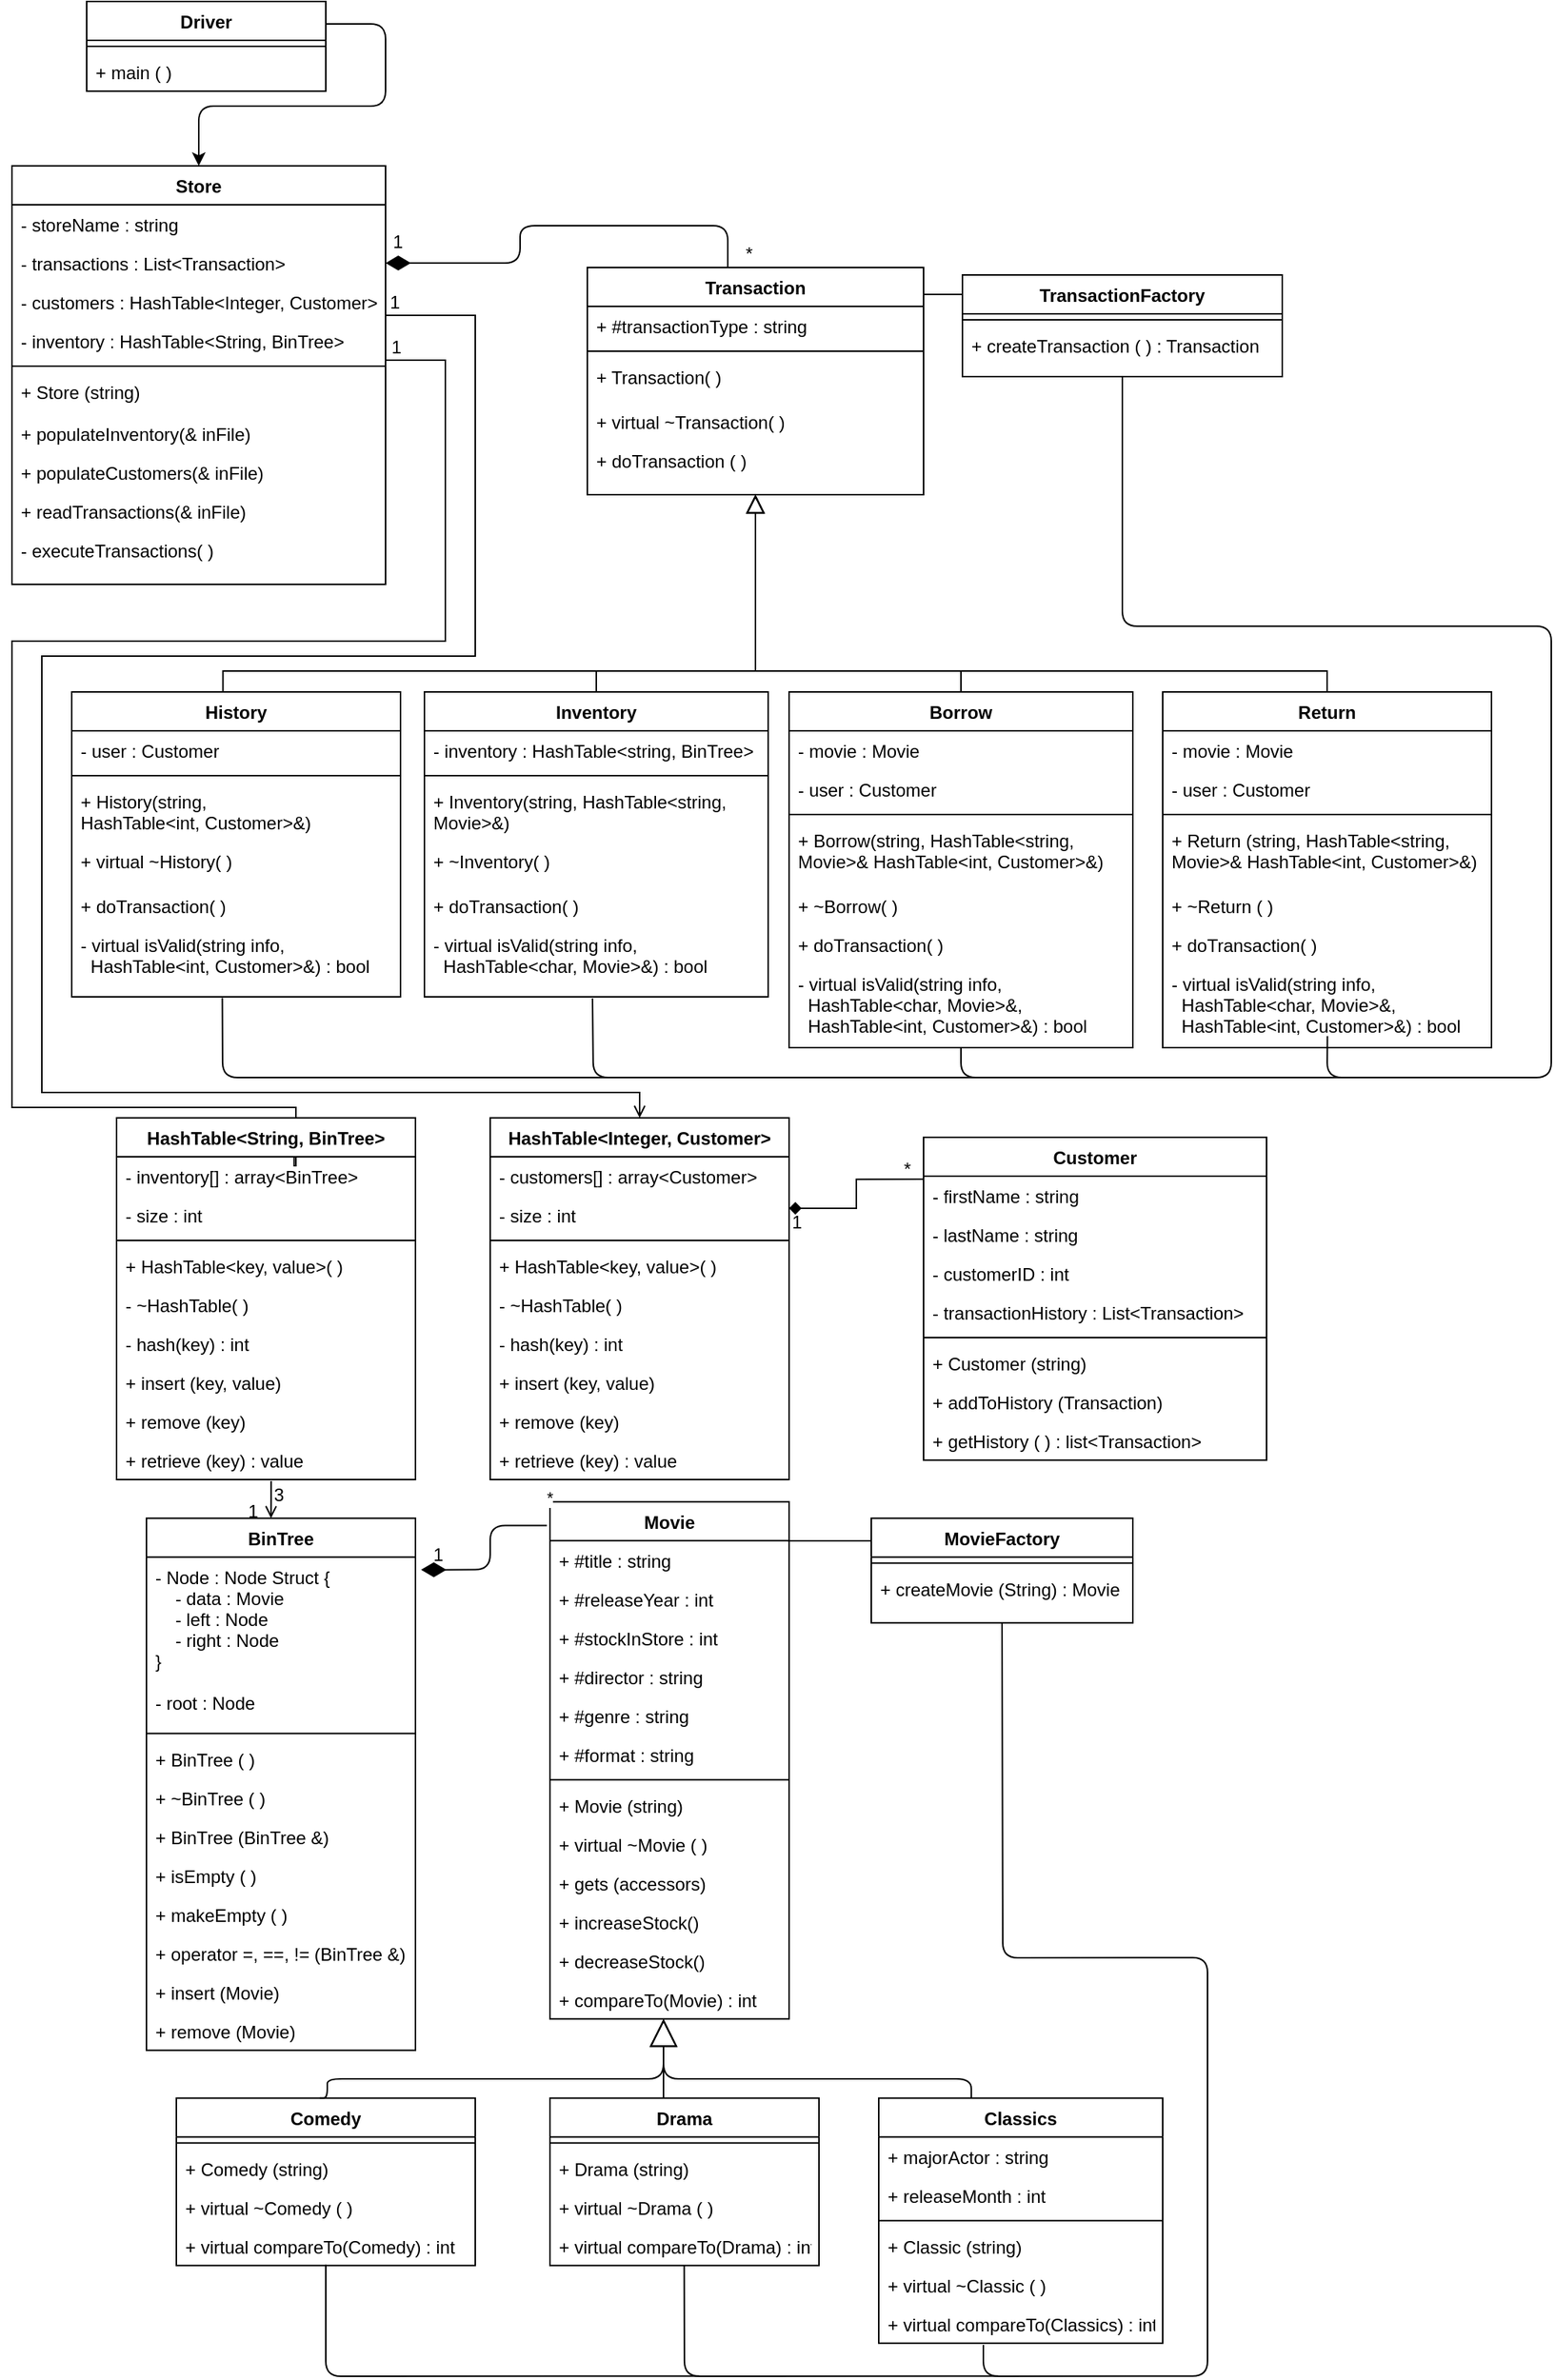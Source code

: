 <mxfile version="12.7.6" type="github">
  <diagram id="r6S2x9kduF3zrZ9_ak4O" name="Page-1">
    <mxGraphModel dx="504" dy="468" grid="1" gridSize="10" guides="1" tooltips="1" connect="1" arrows="1" fold="1" page="1" pageScale="1" pageWidth="1100" pageHeight="1700" math="0" shadow="0">
      <root>
        <mxCell id="0" />
        <mxCell id="1" parent="0" />
        <mxCell id="qDV3Kfev30mSoOPiMTmV-1" value="Store" style="swimlane;fontStyle=1;align=center;verticalAlign=top;childLayout=stackLayout;horizontal=1;startSize=26;horizontalStack=0;resizeParent=1;resizeLast=0;collapsible=1;marginBottom=0;rounded=0;shadow=0;strokeWidth=1;" parent="1" vertex="1">
          <mxGeometry x="40" y="170" width="250" height="280" as="geometry">
            <mxRectangle x="230" y="140" width="160" height="26" as="alternateBounds" />
          </mxGeometry>
        </mxCell>
        <mxCell id="QWoVcq6nWut89EjXCq6N-24" value="- storeName : string" style="text;align=left;verticalAlign=top;spacingLeft=4;spacingRight=4;overflow=hidden;rotatable=0;points=[[0,0.5],[1,0.5]];portConstraint=eastwest;" parent="qDV3Kfev30mSoOPiMTmV-1" vertex="1">
          <mxGeometry y="26" width="250" height="26" as="geometry" />
        </mxCell>
        <mxCell id="qDV3Kfev30mSoOPiMTmV-2" value="- transactions : List&lt;Transaction&gt;" style="text;align=left;verticalAlign=top;spacingLeft=4;spacingRight=4;overflow=hidden;rotatable=0;points=[[0,0.5],[1,0.5]];portConstraint=eastwest;" parent="qDV3Kfev30mSoOPiMTmV-1" vertex="1">
          <mxGeometry y="52" width="250" height="26" as="geometry" />
        </mxCell>
        <mxCell id="qDV3Kfev30mSoOPiMTmV-3" value="- customers : HashTable&lt;Integer, Customer&gt;" style="text;align=left;verticalAlign=top;spacingLeft=4;spacingRight=4;overflow=hidden;rotatable=0;points=[[0,0.5],[1,0.5]];portConstraint=eastwest;rounded=0;shadow=0;html=0;fontColor=#000000;" parent="qDV3Kfev30mSoOPiMTmV-1" vertex="1">
          <mxGeometry y="78" width="250" height="26" as="geometry" />
        </mxCell>
        <mxCell id="qDV3Kfev30mSoOPiMTmV-4" value="- inventory : HashTable&lt;String, BinTree&gt;" style="text;align=left;verticalAlign=top;spacingLeft=4;spacingRight=4;overflow=hidden;rotatable=0;points=[[0,0.5],[1,0.5]];portConstraint=eastwest;rounded=0;shadow=0;html=0;fontColor=#000000;" parent="qDV3Kfev30mSoOPiMTmV-1" vertex="1">
          <mxGeometry y="104" width="250" height="26" as="geometry" />
        </mxCell>
        <mxCell id="qDV3Kfev30mSoOPiMTmV-5" value="" style="line;html=1;strokeWidth=1;align=left;verticalAlign=middle;spacingTop=-1;spacingLeft=3;spacingRight=3;rotatable=0;labelPosition=right;points=[];portConstraint=eastwest;" parent="qDV3Kfev30mSoOPiMTmV-1" vertex="1">
          <mxGeometry y="130" width="250" height="8" as="geometry" />
        </mxCell>
        <mxCell id="qDV3Kfev30mSoOPiMTmV-6" value="+ Store (string)" style="text;align=left;verticalAlign=top;spacingLeft=4;spacingRight=4;overflow=hidden;rotatable=0;points=[[0,0.5],[1,0.5]];portConstraint=eastwest;" parent="qDV3Kfev30mSoOPiMTmV-1" vertex="1">
          <mxGeometry y="138" width="250" height="28" as="geometry" />
        </mxCell>
        <mxCell id="qDV3Kfev30mSoOPiMTmV-7" value="+ populateInventory(&amp; inFile)" style="text;strokeColor=none;fillColor=none;align=left;verticalAlign=top;spacingLeft=4;spacingRight=4;overflow=hidden;rotatable=0;points=[[0,0.5],[1,0.5]];portConstraint=eastwest;" parent="qDV3Kfev30mSoOPiMTmV-1" vertex="1">
          <mxGeometry y="166" width="250" height="26" as="geometry" />
        </mxCell>
        <mxCell id="qDV3Kfev30mSoOPiMTmV-8" value="+ populateCustomers(&amp; inFile)" style="text;strokeColor=none;fillColor=none;align=left;verticalAlign=top;spacingLeft=4;spacingRight=4;overflow=hidden;rotatable=0;points=[[0,0.5],[1,0.5]];portConstraint=eastwest;" parent="qDV3Kfev30mSoOPiMTmV-1" vertex="1">
          <mxGeometry y="192" width="250" height="26" as="geometry" />
        </mxCell>
        <mxCell id="qDV3Kfev30mSoOPiMTmV-9" value="+ readTransactions(&amp; inFile)" style="text;strokeColor=none;fillColor=none;align=left;verticalAlign=top;spacingLeft=4;spacingRight=4;overflow=hidden;rotatable=0;points=[[0,0.5],[1,0.5]];portConstraint=eastwest;" parent="qDV3Kfev30mSoOPiMTmV-1" vertex="1">
          <mxGeometry y="218" width="250" height="26" as="geometry" />
        </mxCell>
        <mxCell id="qDV3Kfev30mSoOPiMTmV-10" value="- executeTransactions( )" style="text;strokeColor=none;fillColor=none;align=left;verticalAlign=top;spacingLeft=4;spacingRight=4;overflow=hidden;rotatable=0;points=[[0,0.5],[1,0.5]];portConstraint=eastwest;" parent="qDV3Kfev30mSoOPiMTmV-1" vertex="1">
          <mxGeometry y="244" width="250" height="26" as="geometry" />
        </mxCell>
        <mxCell id="qDV3Kfev30mSoOPiMTmV-13" value="" style="endArrow=block;endSize=10;endFill=0;shadow=0;strokeWidth=1;rounded=0;edgeStyle=elbowEdgeStyle;elbow=vertical;exitX=0.46;exitY=-0.002;exitDx=0;exitDy=0;entryX=0.5;entryY=1;entryDx=0;entryDy=0;exitPerimeter=0;" parent="1" source="qDV3Kfev30mSoOPiMTmV-139" target="qDV3Kfev30mSoOPiMTmV-14" edge="1">
          <mxGeometry width="160" relative="1" as="geometry">
            <mxPoint x="285" y="548" as="sourcePoint" />
            <mxPoint x="771" y="549" as="targetPoint" />
            <Array as="points">
              <mxPoint x="260" y="508" />
              <mxPoint x="210" y="508" />
              <mxPoint x="410" y="508" />
            </Array>
          </mxGeometry>
        </mxCell>
        <mxCell id="qDV3Kfev30mSoOPiMTmV-14" value="Transaction" style="swimlane;fontStyle=1;align=center;verticalAlign=top;childLayout=stackLayout;horizontal=1;startSize=26;horizontalStack=0;resizeParent=1;resizeLast=0;collapsible=1;marginBottom=0;rounded=0;shadow=0;strokeWidth=1;" parent="1" vertex="1">
          <mxGeometry x="425" y="238" width="225" height="152" as="geometry">
            <mxRectangle x="500" y="120" width="160" height="26" as="alternateBounds" />
          </mxGeometry>
        </mxCell>
        <mxCell id="qDV3Kfev30mSoOPiMTmV-15" value="+ #transactionType : string" style="text;strokeColor=none;fillColor=none;align=left;verticalAlign=top;spacingLeft=4;spacingRight=4;overflow=hidden;rotatable=0;points=[[0,0.5],[1,0.5]];portConstraint=eastwest;fontColor=#000000;" parent="qDV3Kfev30mSoOPiMTmV-14" vertex="1">
          <mxGeometry y="26" width="225" height="26" as="geometry" />
        </mxCell>
        <mxCell id="qDV3Kfev30mSoOPiMTmV-16" value="" style="line;html=1;strokeWidth=1;align=left;verticalAlign=middle;spacingTop=-1;spacingLeft=3;spacingRight=3;rotatable=0;labelPosition=right;points=[];portConstraint=eastwest;" parent="qDV3Kfev30mSoOPiMTmV-14" vertex="1">
          <mxGeometry y="52" width="225" height="8" as="geometry" />
        </mxCell>
        <mxCell id="qDV3Kfev30mSoOPiMTmV-17" value="+ Transaction( )" style="text;strokeColor=none;fillColor=none;align=left;verticalAlign=top;spacingLeft=4;spacingRight=4;overflow=hidden;rotatable=0;points=[[0,0.5],[1,0.5]];portConstraint=eastwest;fontColor=#000000;" parent="qDV3Kfev30mSoOPiMTmV-14" vertex="1">
          <mxGeometry y="60" width="225" height="30" as="geometry" />
        </mxCell>
        <mxCell id="qDV3Kfev30mSoOPiMTmV-18" value="+ virtual ~Transaction( )" style="text;strokeColor=none;fillColor=none;align=left;verticalAlign=top;spacingLeft=4;spacingRight=4;overflow=hidden;rotatable=0;points=[[0,0.5],[1,0.5]];portConstraint=eastwest;fontColor=#000000;" parent="qDV3Kfev30mSoOPiMTmV-14" vertex="1">
          <mxGeometry y="90" width="225" height="26" as="geometry" />
        </mxCell>
        <mxCell id="qDV3Kfev30mSoOPiMTmV-20" value="+ doTransaction ( )" style="text;strokeColor=none;fillColor=none;align=left;verticalAlign=top;spacingLeft=4;spacingRight=4;overflow=hidden;rotatable=0;points=[[0,0.5],[1,0.5]];portConstraint=eastwest;" parent="qDV3Kfev30mSoOPiMTmV-14" vertex="1">
          <mxGeometry y="116" width="225" height="26" as="geometry" />
        </mxCell>
        <mxCell id="qDV3Kfev30mSoOPiMTmV-30" value="Borrow" style="swimlane;fontStyle=1;align=center;verticalAlign=top;childLayout=stackLayout;horizontal=1;startSize=26;horizontalStack=0;resizeParent=1;resizeLast=0;collapsible=1;marginBottom=0;rounded=0;shadow=0;strokeWidth=1;" parent="1" vertex="1">
          <mxGeometry x="560" y="522" width="230" height="238" as="geometry">
            <mxRectangle x="340" y="380" width="170" height="26" as="alternateBounds" />
          </mxGeometry>
        </mxCell>
        <mxCell id="qDV3Kfev30mSoOPiMTmV-31" value="- movie : Movie" style="text;strokeColor=none;fillColor=none;align=left;verticalAlign=top;spacingLeft=4;spacingRight=4;overflow=hidden;rotatable=0;points=[[0,0.5],[1,0.5]];portConstraint=eastwest;fontColor=#000000;" parent="qDV3Kfev30mSoOPiMTmV-30" vertex="1">
          <mxGeometry y="26" width="230" height="26" as="geometry" />
        </mxCell>
        <mxCell id="qDV3Kfev30mSoOPiMTmV-32" value="- user : Customer" style="text;strokeColor=none;fillColor=none;align=left;verticalAlign=top;spacingLeft=4;spacingRight=4;overflow=hidden;rotatable=0;points=[[0,0.5],[1,0.5]];portConstraint=eastwest;fontColor=#000000;" parent="qDV3Kfev30mSoOPiMTmV-30" vertex="1">
          <mxGeometry y="52" width="230" height="26" as="geometry" />
        </mxCell>
        <mxCell id="qDV3Kfev30mSoOPiMTmV-33" value="" style="line;html=1;strokeWidth=1;align=left;verticalAlign=middle;spacingTop=-1;spacingLeft=3;spacingRight=3;rotatable=0;labelPosition=right;points=[];portConstraint=eastwest;" parent="qDV3Kfev30mSoOPiMTmV-30" vertex="1">
          <mxGeometry y="78" width="230" height="8" as="geometry" />
        </mxCell>
        <mxCell id="QWoVcq6nWut89EjXCq6N-20" value="+ Borrow(string, HashTable&lt;string, &#xa;Movie&gt;&amp; HashTable&lt;int, Customer&gt;&amp;)" style="text;strokeColor=none;fillColor=none;align=left;verticalAlign=top;spacingLeft=4;spacingRight=4;overflow=hidden;rotatable=0;points=[[0,0.5],[1,0.5]];portConstraint=eastwest;fontColor=#000000;" parent="qDV3Kfev30mSoOPiMTmV-30" vertex="1">
          <mxGeometry y="86" width="230" height="44" as="geometry" />
        </mxCell>
        <mxCell id="QWoVcq6nWut89EjXCq6N-21" value="+ ~Borrow( )" style="text;strokeColor=none;fillColor=none;align=left;verticalAlign=top;spacingLeft=4;spacingRight=4;overflow=hidden;rotatable=0;points=[[0,0.5],[1,0.5]];portConstraint=eastwest;fontColor=#000000;" parent="qDV3Kfev30mSoOPiMTmV-30" vertex="1">
          <mxGeometry y="130" width="230" height="26" as="geometry" />
        </mxCell>
        <mxCell id="qDV3Kfev30mSoOPiMTmV-34" value="+ doTransaction( )" style="text;strokeColor=none;fillColor=none;align=left;verticalAlign=top;spacingLeft=4;spacingRight=4;overflow=hidden;rotatable=0;points=[[0,0.5],[1,0.5]];portConstraint=eastwest;fontColor=#000000;" parent="qDV3Kfev30mSoOPiMTmV-30" vertex="1">
          <mxGeometry y="156" width="230" height="26" as="geometry" />
        </mxCell>
        <mxCell id="qDV3Kfev30mSoOPiMTmV-35" value="- virtual isValid(string info, &#xa;  HashTable&lt;char, Movie&gt;&amp;,&#xa;  HashTable&lt;int, Customer&gt;&amp;) : bool" style="text;strokeColor=none;fillColor=none;align=left;verticalAlign=top;spacingLeft=4;spacingRight=4;overflow=hidden;rotatable=0;points=[[0,0.5],[1,0.5]];portConstraint=eastwest;" parent="qDV3Kfev30mSoOPiMTmV-30" vertex="1">
          <mxGeometry y="182" width="230" height="48" as="geometry" />
        </mxCell>
        <mxCell id="qDV3Kfev30mSoOPiMTmV-36" value="" style="endArrow=block;endSize=10;endFill=0;shadow=0;strokeWidth=1;rounded=0;edgeStyle=elbowEdgeStyle;elbow=vertical;exitX=0.5;exitY=0;exitDx=0;exitDy=0;entryX=0.5;entryY=1;entryDx=0;entryDy=0;" parent="1" source="qDV3Kfev30mSoOPiMTmV-30" target="qDV3Kfev30mSoOPiMTmV-14" edge="1">
          <mxGeometry width="160" relative="1" as="geometry">
            <mxPoint x="305" y="738" as="sourcePoint" />
            <mxPoint x="520" y="628" as="targetPoint" />
            <Array as="points">
              <mxPoint x="610" y="508" />
            </Array>
          </mxGeometry>
        </mxCell>
        <mxCell id="qDV3Kfev30mSoOPiMTmV-37" value="" style="endArrow=block;endSize=10;endFill=0;shadow=0;strokeWidth=1;rounded=0;edgeStyle=elbowEdgeStyle;elbow=vertical;exitX=0.5;exitY=0;exitDx=0;exitDy=0;entryX=0.5;entryY=1;entryDx=0;entryDy=0;" parent="1" source="qDV3Kfev30mSoOPiMTmV-134" target="qDV3Kfev30mSoOPiMTmV-14" edge="1">
          <mxGeometry width="160" relative="1" as="geometry">
            <mxPoint x="450" y="548" as="sourcePoint" />
            <mxPoint x="615" y="618" as="targetPoint" />
            <Array as="points">
              <mxPoint x="510" y="508" />
            </Array>
          </mxGeometry>
        </mxCell>
        <mxCell id="qDV3Kfev30mSoOPiMTmV-38" value="" style="endArrow=block;endSize=10;endFill=0;shadow=0;strokeWidth=1;rounded=0;edgeStyle=elbowEdgeStyle;elbow=vertical;entryX=0.5;entryY=1;entryDx=0;entryDy=0;exitX=0.5;exitY=0;exitDx=0;exitDy=0;" parent="1" source="qDV3Kfev30mSoOPiMTmV-128" target="qDV3Kfev30mSoOPiMTmV-14" edge="1">
          <mxGeometry width="160" relative="1" as="geometry">
            <mxPoint x="790" y="548" as="sourcePoint" />
            <mxPoint x="615" y="618" as="targetPoint" />
            <Array as="points">
              <mxPoint x="710" y="508" />
            </Array>
          </mxGeometry>
        </mxCell>
        <mxCell id="qDV3Kfev30mSoOPiMTmV-39" value="TransactionFactory" style="swimlane;fontStyle=1;align=center;verticalAlign=top;childLayout=stackLayout;horizontal=1;startSize=26;horizontalStack=0;resizeParent=1;resizeLast=0;collapsible=1;marginBottom=0;rounded=0;shadow=0;strokeWidth=1;" parent="1" vertex="1">
          <mxGeometry x="676" y="243" width="214" height="68" as="geometry">
            <mxRectangle x="500" y="120" width="160" height="26" as="alternateBounds" />
          </mxGeometry>
        </mxCell>
        <mxCell id="qDV3Kfev30mSoOPiMTmV-40" value="" style="line;html=1;strokeWidth=1;align=left;verticalAlign=middle;spacingTop=-1;spacingLeft=3;spacingRight=3;rotatable=0;labelPosition=right;points=[];portConstraint=eastwest;" parent="qDV3Kfev30mSoOPiMTmV-39" vertex="1">
          <mxGeometry y="26" width="214" height="8" as="geometry" />
        </mxCell>
        <mxCell id="qDV3Kfev30mSoOPiMTmV-41" value="+ createTransaction ( ) : Transaction" style="text;strokeColor=none;fillColor=none;align=left;verticalAlign=top;spacingLeft=4;spacingRight=4;overflow=hidden;rotatable=0;points=[[0,0.5],[1,0.5]];portConstraint=eastwest;" parent="qDV3Kfev30mSoOPiMTmV-39" vertex="1">
          <mxGeometry y="34" width="214" height="26" as="geometry" />
        </mxCell>
        <mxCell id="qDV3Kfev30mSoOPiMTmV-42" value="" style="endArrow=none;html=1;endSize=12;startArrow=diamondThin;startSize=14;startFill=1;edgeStyle=orthogonalEdgeStyle;align=left;verticalAlign=bottom;fontColor=#000000;entryX=0.5;entryY=0;entryDx=0;entryDy=0;exitX=1;exitY=0.5;exitDx=0;exitDy=0;endFill=0;" parent="1" source="qDV3Kfev30mSoOPiMTmV-2" edge="1">
          <mxGeometry x="-0.333" y="12" relative="1" as="geometry">
            <mxPoint x="490" y="154" as="sourcePoint" />
            <mxPoint x="519" y="238" as="targetPoint" />
            <mxPoint as="offset" />
            <Array as="points">
              <mxPoint x="380" y="235" />
              <mxPoint x="380" y="210" />
              <mxPoint x="519" y="210" />
            </Array>
          </mxGeometry>
        </mxCell>
        <mxCell id="qDV3Kfev30mSoOPiMTmV-43" value="" style="endArrow=none;html=1;fontColor=#000000;entryX=0.5;entryY=1;entryDx=0;entryDy=0;endFill=0;exitX=0.501;exitY=1.005;exitDx=0;exitDy=0;exitPerimeter=0;" parent="1" source="qDV3Kfev30mSoOPiMTmV-133" target="qDV3Kfev30mSoOPiMTmV-39" edge="1">
          <mxGeometry width="50" height="50" relative="1" as="geometry">
            <mxPoint x="890" y="683" as="sourcePoint" />
            <mxPoint x="580" y="618" as="targetPoint" />
            <Array as="points">
              <mxPoint x="920" y="780" />
              <mxPoint x="1070" y="780" />
              <mxPoint x="1070" y="478" />
              <mxPoint x="783" y="478" />
            </Array>
          </mxGeometry>
        </mxCell>
        <mxCell id="qDV3Kfev30mSoOPiMTmV-44" value="" style="endArrow=none;html=1;fontColor=#000000;exitX=0.5;exitY=1;exitDx=0;exitDy=0;" parent="1" source="qDV3Kfev30mSoOPiMTmV-30" edge="1">
          <mxGeometry width="50" height="50" relative="1" as="geometry">
            <mxPoint x="530" y="668" as="sourcePoint" />
            <mxPoint x="930" y="780" as="targetPoint" />
            <Array as="points">
              <mxPoint x="675" y="780" />
            </Array>
          </mxGeometry>
        </mxCell>
        <mxCell id="qDV3Kfev30mSoOPiMTmV-45" value="" style="endArrow=none;html=1;fontColor=#000000;exitX=0.489;exitY=1.021;exitDx=0;exitDy=0;exitPerimeter=0;" parent="1" source="qDV3Kfev30mSoOPiMTmV-138" edge="1">
          <mxGeometry width="50" height="50" relative="1" as="geometry">
            <mxPoint x="429" y="728" as="sourcePoint" />
            <mxPoint x="720" y="780" as="targetPoint" />
            <Array as="points">
              <mxPoint x="429" y="780" />
            </Array>
          </mxGeometry>
        </mxCell>
        <mxCell id="qDV3Kfev30mSoOPiMTmV-46" value="" style="endArrow=none;html=1;fontColor=#000000;exitX=0.458;exitY=1.015;exitDx=0;exitDy=0;exitPerimeter=0;" parent="1" source="qDV3Kfev30mSoOPiMTmV-143" edge="1">
          <mxGeometry width="50" height="50" relative="1" as="geometry">
            <mxPoint x="290" y="618" as="sourcePoint" />
            <mxPoint x="520" y="780" as="targetPoint" />
            <Array as="points">
              <mxPoint x="181" y="780" />
            </Array>
          </mxGeometry>
        </mxCell>
        <mxCell id="qDV3Kfev30mSoOPiMTmV-47" value="" style="endArrow=none;html=1;fontColor=#000000;entryX=0;entryY=0.073;entryDx=0;entryDy=0;entryPerimeter=0;" parent="1" edge="1">
          <mxGeometry width="50" height="50" relative="1" as="geometry">
            <mxPoint x="650" y="256" as="sourcePoint" />
            <mxPoint x="676" y="255.964" as="targetPoint" />
          </mxGeometry>
        </mxCell>
        <mxCell id="qDV3Kfev30mSoOPiMTmV-48" value="BinTree" style="swimlane;fontStyle=1;align=center;verticalAlign=top;childLayout=stackLayout;horizontal=1;startSize=26;horizontalStack=0;resizeParent=1;resizeParentMax=0;resizeLast=0;collapsible=1;marginBottom=0;" parent="1" vertex="1">
          <mxGeometry x="130" y="1074.89" width="180" height="356" as="geometry" />
        </mxCell>
        <mxCell id="qDV3Kfev30mSoOPiMTmV-49" value="- Node : Node Struct {&#xa;    - data : Movie&#xa;    - left : Node&#xa;    - right : Node&#xa;}" style="text;strokeColor=none;fillColor=none;align=left;verticalAlign=top;spacingLeft=4;spacingRight=4;overflow=hidden;rotatable=0;points=[[0,0.5],[1,0.5]];portConstraint=eastwest;" parent="qDV3Kfev30mSoOPiMTmV-48" vertex="1">
          <mxGeometry y="26" width="180" height="84" as="geometry" />
        </mxCell>
        <mxCell id="QWoVcq6nWut89EjXCq6N-6" value="- root : Node" style="text;strokeColor=none;fillColor=none;align=left;verticalAlign=top;spacingLeft=4;spacingRight=4;overflow=hidden;rotatable=0;points=[[0,0.5],[1,0.5]];portConstraint=eastwest;" parent="qDV3Kfev30mSoOPiMTmV-48" vertex="1">
          <mxGeometry y="110" width="180" height="30" as="geometry" />
        </mxCell>
        <mxCell id="qDV3Kfev30mSoOPiMTmV-50" value="" style="line;strokeWidth=1;fillColor=none;align=left;verticalAlign=middle;spacingTop=-1;spacingLeft=3;spacingRight=3;rotatable=0;labelPosition=right;points=[];portConstraint=eastwest;" parent="qDV3Kfev30mSoOPiMTmV-48" vertex="1">
          <mxGeometry y="140" width="180" height="8" as="geometry" />
        </mxCell>
        <mxCell id="QWoVcq6nWut89EjXCq6N-10" value="+ BinTree ( )" style="text;strokeColor=none;fillColor=none;align=left;verticalAlign=top;spacingLeft=4;spacingRight=4;overflow=hidden;rotatable=0;points=[[0,0.5],[1,0.5]];portConstraint=eastwest;" parent="qDV3Kfev30mSoOPiMTmV-48" vertex="1">
          <mxGeometry y="148" width="180" height="26" as="geometry" />
        </mxCell>
        <mxCell id="QWoVcq6nWut89EjXCq6N-8" value="+ ~BinTree ( )" style="text;strokeColor=none;fillColor=none;align=left;verticalAlign=top;spacingLeft=4;spacingRight=4;overflow=hidden;rotatable=0;points=[[0,0.5],[1,0.5]];portConstraint=eastwest;" parent="qDV3Kfev30mSoOPiMTmV-48" vertex="1">
          <mxGeometry y="174" width="180" height="26" as="geometry" />
        </mxCell>
        <mxCell id="QWoVcq6nWut89EjXCq6N-9" value="+ BinTree (BinTree &amp;)" style="text;strokeColor=none;fillColor=none;align=left;verticalAlign=top;spacingLeft=4;spacingRight=4;overflow=hidden;rotatable=0;points=[[0,0.5],[1,0.5]];portConstraint=eastwest;" parent="qDV3Kfev30mSoOPiMTmV-48" vertex="1">
          <mxGeometry y="200" width="180" height="26" as="geometry" />
        </mxCell>
        <mxCell id="QWoVcq6nWut89EjXCq6N-12" value="+ isEmpty ( )" style="text;strokeColor=none;fillColor=none;align=left;verticalAlign=top;spacingLeft=4;spacingRight=4;overflow=hidden;rotatable=0;points=[[0,0.5],[1,0.5]];portConstraint=eastwest;" parent="qDV3Kfev30mSoOPiMTmV-48" vertex="1">
          <mxGeometry y="226" width="180" height="26" as="geometry" />
        </mxCell>
        <mxCell id="QWoVcq6nWut89EjXCq6N-11" value="+ makeEmpty ( )" style="text;strokeColor=none;fillColor=none;align=left;verticalAlign=top;spacingLeft=4;spacingRight=4;overflow=hidden;rotatable=0;points=[[0,0.5],[1,0.5]];portConstraint=eastwest;" parent="qDV3Kfev30mSoOPiMTmV-48" vertex="1">
          <mxGeometry y="252" width="180" height="26" as="geometry" />
        </mxCell>
        <mxCell id="QWoVcq6nWut89EjXCq6N-13" value="+ operator =, ==, != (BinTree &amp;)" style="text;strokeColor=none;fillColor=none;align=left;verticalAlign=top;spacingLeft=4;spacingRight=4;overflow=hidden;rotatable=0;points=[[0,0.5],[1,0.5]];portConstraint=eastwest;" parent="qDV3Kfev30mSoOPiMTmV-48" vertex="1">
          <mxGeometry y="278" width="180" height="26" as="geometry" />
        </mxCell>
        <mxCell id="qDV3Kfev30mSoOPiMTmV-51" value="+ insert (Movie)" style="text;strokeColor=none;fillColor=none;align=left;verticalAlign=top;spacingLeft=4;spacingRight=4;overflow=hidden;rotatable=0;points=[[0,0.5],[1,0.5]];portConstraint=eastwest;" parent="qDV3Kfev30mSoOPiMTmV-48" vertex="1">
          <mxGeometry y="304" width="180" height="26" as="geometry" />
        </mxCell>
        <mxCell id="qDV3Kfev30mSoOPiMTmV-52" value="+ remove (Movie)" style="text;strokeColor=none;fillColor=none;align=left;verticalAlign=top;spacingLeft=4;spacingRight=4;overflow=hidden;rotatable=0;points=[[0,0.5],[1,0.5]];portConstraint=eastwest;" parent="qDV3Kfev30mSoOPiMTmV-48" vertex="1">
          <mxGeometry y="330" width="180" height="26" as="geometry" />
        </mxCell>
        <mxCell id="qDV3Kfev30mSoOPiMTmV-58" value="Movie" style="swimlane;fontStyle=1;align=center;verticalAlign=top;childLayout=stackLayout;horizontal=1;startSize=26;horizontalStack=0;resizeParent=1;resizeParentMax=0;resizeLast=0;collapsible=1;marginBottom=0;" parent="1" vertex="1">
          <mxGeometry x="400" y="1063.89" width="160" height="346" as="geometry" />
        </mxCell>
        <mxCell id="qDV3Kfev30mSoOPiMTmV-59" value="+ #title : string" style="text;strokeColor=none;fillColor=none;align=left;verticalAlign=top;spacingLeft=4;spacingRight=4;overflow=hidden;rotatable=0;points=[[0,0.5],[1,0.5]];portConstraint=eastwest;fontColor=#000000;" parent="qDV3Kfev30mSoOPiMTmV-58" vertex="1">
          <mxGeometry y="26" width="160" height="26" as="geometry" />
        </mxCell>
        <mxCell id="qDV3Kfev30mSoOPiMTmV-60" value="+ #releaseYear : int" style="text;strokeColor=none;fillColor=none;align=left;verticalAlign=top;spacingLeft=4;spacingRight=4;overflow=hidden;rotatable=0;points=[[0,0.5],[1,0.5]];portConstraint=eastwest;fontColor=#000000;" parent="qDV3Kfev30mSoOPiMTmV-58" vertex="1">
          <mxGeometry y="52" width="160" height="26" as="geometry" />
        </mxCell>
        <mxCell id="qDV3Kfev30mSoOPiMTmV-61" value="+ #stockInStore : int" style="text;strokeColor=none;fillColor=none;align=left;verticalAlign=top;spacingLeft=4;spacingRight=4;overflow=hidden;rotatable=0;points=[[0,0.5],[1,0.5]];portConstraint=eastwest;fontColor=#000000;" parent="qDV3Kfev30mSoOPiMTmV-58" vertex="1">
          <mxGeometry y="78" width="160" height="26" as="geometry" />
        </mxCell>
        <mxCell id="qDV3Kfev30mSoOPiMTmV-62" value="+ #director : string" style="text;strokeColor=none;fillColor=none;align=left;verticalAlign=top;spacingLeft=4;spacingRight=4;overflow=hidden;rotatable=0;points=[[0,0.5],[1,0.5]];portConstraint=eastwest;fontColor=#000000;" parent="qDV3Kfev30mSoOPiMTmV-58" vertex="1">
          <mxGeometry y="104" width="160" height="26" as="geometry" />
        </mxCell>
        <mxCell id="qDV3Kfev30mSoOPiMTmV-63" value="+ #genre : string" style="text;strokeColor=none;fillColor=none;align=left;verticalAlign=top;spacingLeft=4;spacingRight=4;overflow=hidden;rotatable=0;points=[[0,0.5],[1,0.5]];portConstraint=eastwest;fontColor=#000000;" parent="qDV3Kfev30mSoOPiMTmV-58" vertex="1">
          <mxGeometry y="130" width="160" height="26" as="geometry" />
        </mxCell>
        <mxCell id="qDV3Kfev30mSoOPiMTmV-64" value="+ #format : string" style="text;strokeColor=none;fillColor=none;align=left;verticalAlign=top;spacingLeft=4;spacingRight=4;overflow=hidden;rotatable=0;points=[[0,0.5],[1,0.5]];portConstraint=eastwest;fontColor=#000000;" parent="qDV3Kfev30mSoOPiMTmV-58" vertex="1">
          <mxGeometry y="156" width="160" height="26" as="geometry" />
        </mxCell>
        <mxCell id="qDV3Kfev30mSoOPiMTmV-65" value="" style="line;strokeWidth=1;fillColor=none;align=left;verticalAlign=middle;spacingTop=-1;spacingLeft=3;spacingRight=3;rotatable=0;labelPosition=right;points=[];portConstraint=eastwest;" parent="qDV3Kfev30mSoOPiMTmV-58" vertex="1">
          <mxGeometry y="182" width="160" height="8" as="geometry" />
        </mxCell>
        <mxCell id="qDV3Kfev30mSoOPiMTmV-66" value="+ Movie (string)" style="text;strokeColor=none;fillColor=none;align=left;verticalAlign=top;spacingLeft=4;spacingRight=4;overflow=hidden;rotatable=0;points=[[0,0.5],[1,0.5]];portConstraint=eastwest;fontColor=#000000;" parent="qDV3Kfev30mSoOPiMTmV-58" vertex="1">
          <mxGeometry y="190" width="160" height="26" as="geometry" />
        </mxCell>
        <mxCell id="qDV3Kfev30mSoOPiMTmV-67" value="+ virtual ~Movie ( )" style="text;strokeColor=none;fillColor=none;align=left;verticalAlign=top;spacingLeft=4;spacingRight=4;overflow=hidden;rotatable=0;points=[[0,0.5],[1,0.5]];portConstraint=eastwest;fontColor=#000000;" parent="qDV3Kfev30mSoOPiMTmV-58" vertex="1">
          <mxGeometry y="216" width="160" height="26" as="geometry" />
        </mxCell>
        <mxCell id="QWoVcq6nWut89EjXCq6N-49" value="+ gets (accessors)" style="text;strokeColor=none;fillColor=none;align=left;verticalAlign=top;spacingLeft=4;spacingRight=4;overflow=hidden;rotatable=0;points=[[0,0.5],[1,0.5]];portConstraint=eastwest;" parent="qDV3Kfev30mSoOPiMTmV-58" vertex="1">
          <mxGeometry y="242" width="160" height="26" as="geometry" />
        </mxCell>
        <mxCell id="jTKOp4NMPJWGSixjttvo-1" value="+ increaseStock()" style="text;strokeColor=none;fillColor=none;align=left;verticalAlign=top;spacingLeft=4;spacingRight=4;overflow=hidden;rotatable=0;points=[[0,0.5],[1,0.5]];portConstraint=eastwest;" vertex="1" parent="qDV3Kfev30mSoOPiMTmV-58">
          <mxGeometry y="268" width="160" height="26" as="geometry" />
        </mxCell>
        <mxCell id="jTKOp4NMPJWGSixjttvo-2" value="+ decreaseStock()" style="text;strokeColor=none;fillColor=none;align=left;verticalAlign=top;spacingLeft=4;spacingRight=4;overflow=hidden;rotatable=0;points=[[0,0.5],[1,0.5]];portConstraint=eastwest;" vertex="1" parent="qDV3Kfev30mSoOPiMTmV-58">
          <mxGeometry y="294" width="160" height="26" as="geometry" />
        </mxCell>
        <mxCell id="qDV3Kfev30mSoOPiMTmV-71" value="+ compareTo(Movie) : int" style="text;strokeColor=none;fillColor=none;align=left;verticalAlign=top;spacingLeft=4;spacingRight=4;overflow=hidden;rotatable=0;points=[[0,0.5],[1,0.5]];portConstraint=eastwest;" parent="qDV3Kfev30mSoOPiMTmV-58" vertex="1">
          <mxGeometry y="320" width="160" height="26" as="geometry" />
        </mxCell>
        <mxCell id="qDV3Kfev30mSoOPiMTmV-72" value="Comedy" style="swimlane;fontStyle=1;align=center;verticalAlign=top;childLayout=stackLayout;horizontal=1;startSize=26;horizontalStack=0;resizeParent=1;resizeParentMax=0;resizeLast=0;collapsible=1;marginBottom=0;" parent="1" vertex="1">
          <mxGeometry x="150" y="1462.89" width="200" height="112" as="geometry" />
        </mxCell>
        <mxCell id="qDV3Kfev30mSoOPiMTmV-73" value="" style="line;strokeWidth=1;fillColor=none;align=left;verticalAlign=middle;spacingTop=-1;spacingLeft=3;spacingRight=3;rotatable=0;labelPosition=right;points=[];portConstraint=eastwest;" parent="qDV3Kfev30mSoOPiMTmV-72" vertex="1">
          <mxGeometry y="26" width="200" height="8" as="geometry" />
        </mxCell>
        <mxCell id="qDV3Kfev30mSoOPiMTmV-74" value="+ Comedy (string) " style="text;strokeColor=none;fillColor=none;align=left;verticalAlign=top;spacingLeft=4;spacingRight=4;overflow=hidden;rotatable=0;points=[[0,0.5],[1,0.5]];portConstraint=eastwest;" parent="qDV3Kfev30mSoOPiMTmV-72" vertex="1">
          <mxGeometry y="34" width="200" height="26" as="geometry" />
        </mxCell>
        <mxCell id="qDV3Kfev30mSoOPiMTmV-75" value="+ virtual ~Comedy ( ) " style="text;strokeColor=none;fillColor=none;align=left;verticalAlign=top;spacingLeft=4;spacingRight=4;overflow=hidden;rotatable=0;points=[[0,0.5],[1,0.5]];portConstraint=eastwest;" parent="qDV3Kfev30mSoOPiMTmV-72" vertex="1">
          <mxGeometry y="60" width="200" height="26" as="geometry" />
        </mxCell>
        <mxCell id="qDV3Kfev30mSoOPiMTmV-76" value="+ virtual compareTo(Comedy) : int" style="text;strokeColor=none;fillColor=none;align=left;verticalAlign=top;spacingLeft=4;spacingRight=4;overflow=hidden;rotatable=0;points=[[0,0.5],[1,0.5]];portConstraint=eastwest;" parent="qDV3Kfev30mSoOPiMTmV-72" vertex="1">
          <mxGeometry y="86" width="200" height="26" as="geometry" />
        </mxCell>
        <mxCell id="qDV3Kfev30mSoOPiMTmV-77" value="Drama" style="swimlane;fontStyle=1;align=center;verticalAlign=top;childLayout=stackLayout;horizontal=1;startSize=26;horizontalStack=0;resizeParent=1;resizeParentMax=0;resizeLast=0;collapsible=1;marginBottom=0;" parent="1" vertex="1">
          <mxGeometry x="400" y="1462.89" width="180" height="112" as="geometry" />
        </mxCell>
        <mxCell id="qDV3Kfev30mSoOPiMTmV-78" value="" style="line;strokeWidth=1;fillColor=none;align=left;verticalAlign=middle;spacingTop=-1;spacingLeft=3;spacingRight=3;rotatable=0;labelPosition=right;points=[];portConstraint=eastwest;" parent="qDV3Kfev30mSoOPiMTmV-77" vertex="1">
          <mxGeometry y="26" width="180" height="8" as="geometry" />
        </mxCell>
        <mxCell id="qDV3Kfev30mSoOPiMTmV-79" value="+ Drama (string)" style="text;strokeColor=none;fillColor=none;align=left;verticalAlign=top;spacingLeft=4;spacingRight=4;overflow=hidden;rotatable=0;points=[[0,0.5],[1,0.5]];portConstraint=eastwest;" parent="qDV3Kfev30mSoOPiMTmV-77" vertex="1">
          <mxGeometry y="34" width="180" height="26" as="geometry" />
        </mxCell>
        <mxCell id="qDV3Kfev30mSoOPiMTmV-80" value="+ virtual ~Drama ( )" style="text;strokeColor=none;fillColor=none;align=left;verticalAlign=top;spacingLeft=4;spacingRight=4;overflow=hidden;rotatable=0;points=[[0,0.5],[1,0.5]];portConstraint=eastwest;" parent="qDV3Kfev30mSoOPiMTmV-77" vertex="1">
          <mxGeometry y="60" width="180" height="26" as="geometry" />
        </mxCell>
        <mxCell id="qDV3Kfev30mSoOPiMTmV-81" value="+ virtual compareTo(Drama) : int" style="text;strokeColor=none;fillColor=none;align=left;verticalAlign=top;spacingLeft=4;spacingRight=4;overflow=hidden;rotatable=0;points=[[0,0.5],[1,0.5]];portConstraint=eastwest;" parent="qDV3Kfev30mSoOPiMTmV-77" vertex="1">
          <mxGeometry y="86" width="180" height="26" as="geometry" />
        </mxCell>
        <mxCell id="qDV3Kfev30mSoOPiMTmV-82" value="Classics" style="swimlane;fontStyle=1;align=center;verticalAlign=top;childLayout=stackLayout;horizontal=1;startSize=26;horizontalStack=0;resizeParent=1;resizeParentMax=0;resizeLast=0;collapsible=1;marginBottom=0;" parent="1" vertex="1">
          <mxGeometry x="620" y="1462.89" width="190" height="164" as="geometry" />
        </mxCell>
        <mxCell id="qDV3Kfev30mSoOPiMTmV-83" value="+ majorActor : string" style="text;strokeColor=none;fillColor=none;align=left;verticalAlign=top;spacingLeft=4;spacingRight=4;overflow=hidden;rotatable=0;points=[[0,0.5],[1,0.5]];portConstraint=eastwest;fontColor=#000000;" parent="qDV3Kfev30mSoOPiMTmV-82" vertex="1">
          <mxGeometry y="26" width="190" height="26" as="geometry" />
        </mxCell>
        <mxCell id="qDV3Kfev30mSoOPiMTmV-84" value="+ releaseMonth : int" style="text;strokeColor=none;fillColor=none;align=left;verticalAlign=top;spacingLeft=4;spacingRight=4;overflow=hidden;rotatable=0;points=[[0,0.5],[1,0.5]];portConstraint=eastwest;fontColor=#000000;" parent="qDV3Kfev30mSoOPiMTmV-82" vertex="1">
          <mxGeometry y="52" width="190" height="26" as="geometry" />
        </mxCell>
        <mxCell id="qDV3Kfev30mSoOPiMTmV-85" value="" style="line;strokeWidth=1;fillColor=none;align=left;verticalAlign=middle;spacingTop=-1;spacingLeft=3;spacingRight=3;rotatable=0;labelPosition=right;points=[];portConstraint=eastwest;" parent="qDV3Kfev30mSoOPiMTmV-82" vertex="1">
          <mxGeometry y="78" width="190" height="8" as="geometry" />
        </mxCell>
        <mxCell id="qDV3Kfev30mSoOPiMTmV-86" value="+ Classic (string)" style="text;strokeColor=none;fillColor=none;align=left;verticalAlign=top;spacingLeft=4;spacingRight=4;overflow=hidden;rotatable=0;points=[[0,0.5],[1,0.5]];portConstraint=eastwest;" parent="qDV3Kfev30mSoOPiMTmV-82" vertex="1">
          <mxGeometry y="86" width="190" height="26" as="geometry" />
        </mxCell>
        <mxCell id="qDV3Kfev30mSoOPiMTmV-87" value="+ virtual ~Classic ( )" style="text;strokeColor=none;fillColor=none;align=left;verticalAlign=top;spacingLeft=4;spacingRight=4;overflow=hidden;rotatable=0;points=[[0,0.5],[1,0.5]];portConstraint=eastwest;" parent="qDV3Kfev30mSoOPiMTmV-82" vertex="1">
          <mxGeometry y="112" width="190" height="26" as="geometry" />
        </mxCell>
        <mxCell id="qDV3Kfev30mSoOPiMTmV-88" value="+ virtual compareTo(Classics) : int" style="text;strokeColor=none;fillColor=none;align=left;verticalAlign=top;spacingLeft=4;spacingRight=4;overflow=hidden;rotatable=0;points=[[0,0.5],[1,0.5]];portConstraint=eastwest;" parent="qDV3Kfev30mSoOPiMTmV-82" vertex="1">
          <mxGeometry y="138" width="190" height="26" as="geometry" />
        </mxCell>
        <mxCell id="qDV3Kfev30mSoOPiMTmV-89" value="" style="endArrow=block;endSize=16;endFill=0;html=1;edgeStyle=orthogonalEdgeStyle;exitX=0.48;exitY=0;exitDx=0;exitDy=0;exitPerimeter=0;" parent="1" source="qDV3Kfev30mSoOPiMTmV-72" edge="1">
          <mxGeometry x="0.943" y="45" width="160" relative="1" as="geometry">
            <mxPoint x="271" y="1462.89" as="sourcePoint" />
            <mxPoint x="476" y="1410" as="targetPoint" />
            <Array as="points">
              <mxPoint x="251" y="1463" />
              <mxPoint x="251" y="1450" />
              <mxPoint x="476" y="1450" />
            </Array>
            <mxPoint y="1" as="offset" />
          </mxGeometry>
        </mxCell>
        <mxCell id="qDV3Kfev30mSoOPiMTmV-90" value="" style="endArrow=block;endSize=16;endFill=0;html=1;exitX=0.476;exitY=0;exitDx=0;exitDy=0;exitPerimeter=0;edgeStyle=orthogonalEdgeStyle;" parent="1" edge="1">
          <mxGeometry x="0.943" y="45" width="160" relative="1" as="geometry">
            <mxPoint x="681.92" y="1462.89" as="sourcePoint" />
            <mxPoint x="476" y="1410" as="targetPoint" />
            <Array as="points">
              <mxPoint x="682" y="1450" />
              <mxPoint x="476" y="1450" />
            </Array>
            <mxPoint y="1" as="offset" />
          </mxGeometry>
        </mxCell>
        <mxCell id="qDV3Kfev30mSoOPiMTmV-91" value="" style="endArrow=block;endSize=16;endFill=0;html=1;exitX=0.422;exitY=-0.002;exitDx=0;exitDy=0;exitPerimeter=0;" parent="1" edge="1" source="qDV3Kfev30mSoOPiMTmV-77">
          <mxGeometry x="0.943" y="45" width="160" relative="1" as="geometry">
            <mxPoint x="475.84" y="1460.338" as="sourcePoint" />
            <mxPoint x="476" y="1410" as="targetPoint" />
            <Array as="points" />
            <mxPoint y="1" as="offset" />
          </mxGeometry>
        </mxCell>
        <mxCell id="qDV3Kfev30mSoOPiMTmV-92" value="*" style="endArrow=none;html=1;endSize=12;startArrow=diamondThin;startSize=14;startFill=1;edgeStyle=orthogonalEdgeStyle;align=left;verticalAlign=bottom;fontColor=#000000;exitX=1.021;exitY=0.172;exitDx=0;exitDy=0;exitPerimeter=0;entryX=-0.013;entryY=0.046;entryDx=0;entryDy=0;endFill=0;entryPerimeter=0;" parent="1" target="qDV3Kfev30mSoOPiMTmV-58" edge="1">
          <mxGeometry x="0.962" y="10" relative="1" as="geometry">
            <mxPoint x="313.78" y="1109.338" as="sourcePoint" />
            <mxPoint x="480" y="1060.89" as="targetPoint" />
            <Array as="points">
              <mxPoint x="360" y="1109" />
              <mxPoint x="360" y="1080" />
            </Array>
            <mxPoint as="offset" />
          </mxGeometry>
        </mxCell>
        <mxCell id="qDV3Kfev30mSoOPiMTmV-93" value="" style="endArrow=open;shadow=0;strokeWidth=1;strokeColor=#000000;rounded=0;endFill=1;edgeStyle=orthogonalEdgeStyle;elbow=vertical;exitX=0.517;exitY=1.037;exitDx=0;exitDy=0;exitPerimeter=0;entryX=0.463;entryY=0;entryDx=0;entryDy=0;entryPerimeter=0;" parent="1" source="QWoVcq6nWut89EjXCq6N-48" target="qDV3Kfev30mSoOPiMTmV-48" edge="1">
          <mxGeometry x="0.5" y="41" relative="1" as="geometry">
            <mxPoint x="-1.29" y="950.89" as="sourcePoint" />
            <mxPoint x="410" y="838.89" as="targetPoint" />
            <mxPoint x="-40" y="32" as="offset" />
          </mxGeometry>
        </mxCell>
        <mxCell id="qDV3Kfev30mSoOPiMTmV-94" value="3" style="resizable=0;align=left;verticalAlign=bottom;labelBackgroundColor=none;fontSize=12;" parent="qDV3Kfev30mSoOPiMTmV-93" connectable="0" vertex="1">
          <mxGeometry x="-1" relative="1" as="geometry">
            <mxPoint y="18" as="offset" />
          </mxGeometry>
        </mxCell>
        <mxCell id="qDV3Kfev30mSoOPiMTmV-95" value="1" style="resizable=0;align=right;verticalAlign=bottom;labelBackgroundColor=none;fontSize=12;" parent="qDV3Kfev30mSoOPiMTmV-93" connectable="0" vertex="1">
          <mxGeometry x="1" relative="1" as="geometry">
            <mxPoint x="-7" y="4" as="offset" />
          </mxGeometry>
        </mxCell>
        <mxCell id="qDV3Kfev30mSoOPiMTmV-96" value="" style="endArrow=open;shadow=0;strokeWidth=1;strokeColor=#000000;rounded=0;endFill=1;edgeStyle=orthogonalEdgeStyle;elbow=vertical;entryX=0.594;entryY=-0.001;entryDx=0;entryDy=0;entryPerimeter=0;" parent="1" target="QWoVcq6nWut89EjXCq6N-40" edge="1">
          <mxGeometry x="0.5" y="41" relative="1" as="geometry">
            <mxPoint x="290" y="300" as="sourcePoint" />
            <mxPoint x="450" y="157" as="targetPoint" />
            <mxPoint x="-40" y="32" as="offset" />
            <Array as="points">
              <mxPoint x="330" y="300" />
              <mxPoint x="330" y="488" />
              <mxPoint x="40" y="488" />
              <mxPoint x="40" y="800" />
              <mxPoint x="230" y="800" />
              <mxPoint x="230" y="839" />
              <mxPoint x="229" y="839" />
            </Array>
          </mxGeometry>
        </mxCell>
        <mxCell id="qDV3Kfev30mSoOPiMTmV-97" value="1" style="resizable=0;align=left;verticalAlign=bottom;labelBackgroundColor=none;fontSize=12;" parent="qDV3Kfev30mSoOPiMTmV-96" connectable="0" vertex="1">
          <mxGeometry x="-1" relative="1" as="geometry">
            <mxPoint x="2" as="offset" />
          </mxGeometry>
        </mxCell>
        <mxCell id="qDV3Kfev30mSoOPiMTmV-99" value="HashTable&lt;Integer, Customer&gt;" style="swimlane;fontStyle=1;align=center;verticalAlign=top;childLayout=stackLayout;horizontal=1;startSize=26;horizontalStack=0;resizeParent=1;resizeParentMax=0;resizeLast=0;collapsible=1;marginBottom=0;" parent="1" vertex="1">
          <mxGeometry x="360" y="807.0" width="200" height="242" as="geometry" />
        </mxCell>
        <mxCell id="qDV3Kfev30mSoOPiMTmV-100" value="- customers[] : array&lt;Customer&gt;" style="text;strokeColor=none;fillColor=none;align=left;verticalAlign=top;spacingLeft=4;spacingRight=4;overflow=hidden;rotatable=0;points=[[0,0.5],[1,0.5]];portConstraint=eastwest;" parent="qDV3Kfev30mSoOPiMTmV-99" vertex="1">
          <mxGeometry y="26" width="200" height="26" as="geometry" />
        </mxCell>
        <mxCell id="jTKOp4NMPJWGSixjttvo-14" value="- size : int" style="text;strokeColor=none;fillColor=none;align=left;verticalAlign=top;spacingLeft=4;spacingRight=4;overflow=hidden;rotatable=0;points=[[0,0.5],[1,0.5]];portConstraint=eastwest;" vertex="1" parent="qDV3Kfev30mSoOPiMTmV-99">
          <mxGeometry y="52" width="200" height="26" as="geometry" />
        </mxCell>
        <mxCell id="qDV3Kfev30mSoOPiMTmV-101" value="" style="line;strokeWidth=1;fillColor=none;align=left;verticalAlign=middle;spacingTop=-1;spacingLeft=3;spacingRight=3;rotatable=0;labelPosition=right;points=[];portConstraint=eastwest;" parent="qDV3Kfev30mSoOPiMTmV-99" vertex="1">
          <mxGeometry y="78" width="200" height="8" as="geometry" />
        </mxCell>
        <mxCell id="QWoVcq6nWut89EjXCq6N-27" value="+ HashTable&lt;key, value&gt;( ) " style="text;strokeColor=none;fillColor=none;align=left;verticalAlign=top;spacingLeft=4;spacingRight=4;overflow=hidden;rotatable=0;points=[[0,0.5],[1,0.5]];portConstraint=eastwest;" parent="qDV3Kfev30mSoOPiMTmV-99" vertex="1">
          <mxGeometry y="86" width="200" height="26" as="geometry" />
        </mxCell>
        <mxCell id="QWoVcq6nWut89EjXCq6N-30" value="- ~HashTable( ) " style="text;strokeColor=none;fillColor=none;align=left;verticalAlign=top;spacingLeft=4;spacingRight=4;overflow=hidden;rotatable=0;points=[[0,0.5],[1,0.5]];portConstraint=eastwest;" parent="qDV3Kfev30mSoOPiMTmV-99" vertex="1">
          <mxGeometry y="112" width="200" height="26" as="geometry" />
        </mxCell>
        <mxCell id="qDV3Kfev30mSoOPiMTmV-102" value="- hash(key) : int" style="text;strokeColor=none;fillColor=none;align=left;verticalAlign=top;spacingLeft=4;spacingRight=4;overflow=hidden;rotatable=0;points=[[0,0.5],[1,0.5]];portConstraint=eastwest;" parent="qDV3Kfev30mSoOPiMTmV-99" vertex="1">
          <mxGeometry y="138" width="200" height="26" as="geometry" />
        </mxCell>
        <mxCell id="qDV3Kfev30mSoOPiMTmV-103" value="+ insert (key, value)" style="text;strokeColor=none;fillColor=none;align=left;verticalAlign=top;spacingLeft=4;spacingRight=4;overflow=hidden;rotatable=0;points=[[0,0.5],[1,0.5]];portConstraint=eastwest;" parent="qDV3Kfev30mSoOPiMTmV-99" vertex="1">
          <mxGeometry y="164" width="200" height="26" as="geometry" />
        </mxCell>
        <mxCell id="QWoVcq6nWut89EjXCq6N-29" value="+ remove (key)" style="text;strokeColor=none;fillColor=none;align=left;verticalAlign=top;spacingLeft=4;spacingRight=4;overflow=hidden;rotatable=0;points=[[0,0.5],[1,0.5]];portConstraint=eastwest;" parent="qDV3Kfev30mSoOPiMTmV-99" vertex="1">
          <mxGeometry y="190" width="200" height="26" as="geometry" />
        </mxCell>
        <mxCell id="QWoVcq6nWut89EjXCq6N-28" value="+ retrieve (key) : value" style="text;strokeColor=none;fillColor=none;align=left;verticalAlign=top;spacingLeft=4;spacingRight=4;overflow=hidden;rotatable=0;points=[[0,0.5],[1,0.5]];portConstraint=eastwest;" parent="qDV3Kfev30mSoOPiMTmV-99" vertex="1">
          <mxGeometry y="216" width="200" height="26" as="geometry" />
        </mxCell>
        <mxCell id="qDV3Kfev30mSoOPiMTmV-104" value="Customer" style="swimlane;fontStyle=1;align=center;verticalAlign=top;childLayout=stackLayout;horizontal=1;startSize=26;horizontalStack=0;resizeParent=1;resizeParentMax=0;resizeLast=0;collapsible=1;marginBottom=0;" parent="1" vertex="1">
          <mxGeometry x="650" y="820" width="229.5" height="216" as="geometry" />
        </mxCell>
        <mxCell id="qDV3Kfev30mSoOPiMTmV-105" value="- firstName : string" style="text;strokeColor=none;fillColor=none;align=left;verticalAlign=top;spacingLeft=4;spacingRight=4;overflow=hidden;rotatable=0;points=[[0,0.5],[1,0.5]];portConstraint=eastwest;" parent="qDV3Kfev30mSoOPiMTmV-104" vertex="1">
          <mxGeometry y="26" width="229.5" height="26" as="geometry" />
        </mxCell>
        <mxCell id="qDV3Kfev30mSoOPiMTmV-106" value="- lastName : string" style="text;strokeColor=none;fillColor=none;align=left;verticalAlign=top;spacingLeft=4;spacingRight=4;overflow=hidden;rotatable=0;points=[[0,0.5],[1,0.5]];portConstraint=eastwest;" parent="qDV3Kfev30mSoOPiMTmV-104" vertex="1">
          <mxGeometry y="52" width="229.5" height="26" as="geometry" />
        </mxCell>
        <mxCell id="qDV3Kfev30mSoOPiMTmV-107" value="- customerID : int" style="text;strokeColor=none;fillColor=none;align=left;verticalAlign=top;spacingLeft=4;spacingRight=4;overflow=hidden;rotatable=0;points=[[0,0.5],[1,0.5]];portConstraint=eastwest;" parent="qDV3Kfev30mSoOPiMTmV-104" vertex="1">
          <mxGeometry y="78" width="229.5" height="26" as="geometry" />
        </mxCell>
        <mxCell id="qDV3Kfev30mSoOPiMTmV-108" value="- transactionHistory : List&lt;Transaction&gt;" style="text;strokeColor=none;fillColor=none;align=left;verticalAlign=top;spacingLeft=4;spacingRight=4;overflow=hidden;rotatable=0;points=[[0,0.5],[1,0.5]];portConstraint=eastwest;" parent="qDV3Kfev30mSoOPiMTmV-104" vertex="1">
          <mxGeometry y="104" width="229.5" height="26" as="geometry" />
        </mxCell>
        <mxCell id="qDV3Kfev30mSoOPiMTmV-109" value="" style="line;strokeWidth=1;fillColor=none;align=left;verticalAlign=middle;spacingTop=-1;spacingLeft=3;spacingRight=3;rotatable=0;labelPosition=right;points=[];portConstraint=eastwest;" parent="qDV3Kfev30mSoOPiMTmV-104" vertex="1">
          <mxGeometry y="130" width="229.5" height="8" as="geometry" />
        </mxCell>
        <mxCell id="qDV3Kfev30mSoOPiMTmV-110" value="+ Customer (string)" style="text;strokeColor=none;fillColor=none;align=left;verticalAlign=top;spacingLeft=4;spacingRight=4;overflow=hidden;rotatable=0;points=[[0,0.5],[1,0.5]];portConstraint=eastwest;" parent="qDV3Kfev30mSoOPiMTmV-104" vertex="1">
          <mxGeometry y="138" width="229.5" height="26" as="geometry" />
        </mxCell>
        <mxCell id="jTKOp4NMPJWGSixjttvo-12" value="+ addToHistory (Transaction)" style="text;strokeColor=none;fillColor=none;align=left;verticalAlign=top;spacingLeft=4;spacingRight=4;overflow=hidden;rotatable=0;points=[[0,0.5],[1,0.5]];portConstraint=eastwest;" vertex="1" parent="qDV3Kfev30mSoOPiMTmV-104">
          <mxGeometry y="164" width="229.5" height="26" as="geometry" />
        </mxCell>
        <mxCell id="jTKOp4NMPJWGSixjttvo-13" value="+ getHistory ( ) : list&lt;Transaction&gt;" style="text;strokeColor=none;fillColor=none;align=left;verticalAlign=top;spacingLeft=4;spacingRight=4;overflow=hidden;rotatable=0;points=[[0,0.5],[1,0.5]];portConstraint=eastwest;" vertex="1" parent="qDV3Kfev30mSoOPiMTmV-104">
          <mxGeometry y="190" width="229.5" height="26" as="geometry" />
        </mxCell>
        <mxCell id="qDV3Kfev30mSoOPiMTmV-111" value="" style="endArrow=open;shadow=0;strokeWidth=1;strokeColor=#000000;rounded=0;endFill=1;edgeStyle=orthogonalEdgeStyle;elbow=vertical;entryX=0.5;entryY=0;entryDx=0;entryDy=0;exitX=1;exitY=0.5;exitDx=0;exitDy=0;" parent="1" source="qDV3Kfev30mSoOPiMTmV-3" target="qDV3Kfev30mSoOPiMTmV-99" edge="1">
          <mxGeometry x="0.5" y="41" relative="1" as="geometry">
            <mxPoint x="355.06" y="299" as="sourcePoint" />
            <mxPoint x="295.06" y="698" as="targetPoint" />
            <mxPoint x="-40" y="32" as="offset" />
            <Array as="points">
              <mxPoint x="290" y="270" />
              <mxPoint x="350" y="270" />
              <mxPoint x="350" y="498" />
              <mxPoint x="60" y="498" />
              <mxPoint x="60" y="790" />
              <mxPoint x="460" y="790" />
            </Array>
          </mxGeometry>
        </mxCell>
        <mxCell id="qDV3Kfev30mSoOPiMTmV-112" value="1" style="resizable=0;align=left;verticalAlign=bottom;labelBackgroundColor=none;fontSize=12;" parent="qDV3Kfev30mSoOPiMTmV-111" connectable="0" vertex="1">
          <mxGeometry x="-1" relative="1" as="geometry">
            <mxPoint x="1" y="9" as="offset" />
          </mxGeometry>
        </mxCell>
        <mxCell id="qDV3Kfev30mSoOPiMTmV-114" value="" style="endArrow=none;shadow=0;strokeWidth=1;strokeColor=#000000;rounded=0;endFill=0;edgeStyle=orthogonalEdgeStyle;elbow=vertical;exitX=1;exitY=0.25;exitDx=0;exitDy=0;entryX=0;entryY=0.079;entryDx=0;entryDy=0;entryPerimeter=0;startArrow=diamond;startFill=1;" parent="1" source="qDV3Kfev30mSoOPiMTmV-99" target="qDV3Kfev30mSoOPiMTmV-105" edge="1">
          <mxGeometry x="0.5" y="41" relative="1" as="geometry">
            <mxPoint x="234.08" y="960.89" as="sourcePoint" />
            <mxPoint x="234.08" y="1018.89" as="targetPoint" />
            <mxPoint x="-40" y="32" as="offset" />
          </mxGeometry>
        </mxCell>
        <mxCell id="qDV3Kfev30mSoOPiMTmV-115" value="1" style="resizable=0;align=left;verticalAlign=bottom;labelBackgroundColor=none;fontSize=12;" parent="qDV3Kfev30mSoOPiMTmV-114" connectable="0" vertex="1">
          <mxGeometry x="-1" relative="1" as="geometry">
            <mxPoint y="18" as="offset" />
          </mxGeometry>
        </mxCell>
        <mxCell id="qDV3Kfev30mSoOPiMTmV-116" value="*" style="resizable=0;align=right;verticalAlign=bottom;labelBackgroundColor=none;fontSize=12;" parent="qDV3Kfev30mSoOPiMTmV-114" connectable="0" vertex="1">
          <mxGeometry x="1" relative="1" as="geometry">
            <mxPoint x="-7" y="1.95" as="offset" />
          </mxGeometry>
        </mxCell>
        <mxCell id="qDV3Kfev30mSoOPiMTmV-117" value="Driver" style="swimlane;fontStyle=1;align=center;verticalAlign=top;childLayout=stackLayout;horizontal=1;startSize=26;horizontalStack=0;resizeParent=1;resizeParentMax=0;resizeLast=0;collapsible=1;marginBottom=0;" parent="1" vertex="1">
          <mxGeometry x="90" y="60" width="160" height="60" as="geometry" />
        </mxCell>
        <mxCell id="qDV3Kfev30mSoOPiMTmV-118" value="" style="line;strokeWidth=1;fillColor=none;align=left;verticalAlign=middle;spacingTop=-1;spacingLeft=3;spacingRight=3;rotatable=0;labelPosition=right;points=[];portConstraint=eastwest;" parent="qDV3Kfev30mSoOPiMTmV-117" vertex="1">
          <mxGeometry y="26" width="160" height="8" as="geometry" />
        </mxCell>
        <mxCell id="qDV3Kfev30mSoOPiMTmV-119" value="+ main ( )" style="text;strokeColor=none;fillColor=none;align=left;verticalAlign=top;spacingLeft=4;spacingRight=4;overflow=hidden;rotatable=0;points=[[0,0.5],[1,0.5]];portConstraint=eastwest;" parent="qDV3Kfev30mSoOPiMTmV-117" vertex="1">
          <mxGeometry y="34" width="160" height="26" as="geometry" />
        </mxCell>
        <mxCell id="qDV3Kfev30mSoOPiMTmV-120" value="" style="endArrow=classic;html=1;entryX=0.5;entryY=0;entryDx=0;entryDy=0;edgeStyle=orthogonalEdgeStyle;exitX=1;exitY=0.25;exitDx=0;exitDy=0;" parent="1" source="qDV3Kfev30mSoOPiMTmV-117" target="qDV3Kfev30mSoOPiMTmV-1" edge="1">
          <mxGeometry width="50" height="50" relative="1" as="geometry">
            <mxPoint x="290" y="108" as="sourcePoint" />
            <mxPoint x="440" y="328" as="targetPoint" />
            <Array as="points">
              <mxPoint x="290" y="75" />
              <mxPoint x="290" y="130" />
              <mxPoint x="165" y="130" />
            </Array>
          </mxGeometry>
        </mxCell>
        <mxCell id="qDV3Kfev30mSoOPiMTmV-121" value="MovieFactory" style="swimlane;fontStyle=1;align=center;verticalAlign=top;childLayout=stackLayout;horizontal=1;startSize=26;horizontalStack=0;resizeParent=1;resizeLast=0;collapsible=1;marginBottom=0;rounded=0;shadow=0;strokeWidth=1;" parent="1" vertex="1">
          <mxGeometry x="615" y="1074.89" width="175" height="70" as="geometry">
            <mxRectangle x="616" y="1002.89" width="160" height="26" as="alternateBounds" />
          </mxGeometry>
        </mxCell>
        <mxCell id="qDV3Kfev30mSoOPiMTmV-122" value="" style="line;html=1;strokeWidth=1;align=left;verticalAlign=middle;spacingTop=-1;spacingLeft=3;spacingRight=3;rotatable=0;labelPosition=right;points=[];portConstraint=eastwest;" parent="qDV3Kfev30mSoOPiMTmV-121" vertex="1">
          <mxGeometry y="26" width="175" height="8" as="geometry" />
        </mxCell>
        <mxCell id="qDV3Kfev30mSoOPiMTmV-123" value="+ createMovie (String) : Movie" style="text;strokeColor=none;fillColor=none;align=left;verticalAlign=top;spacingLeft=4;spacingRight=4;overflow=hidden;rotatable=0;points=[[0,0.5],[1,0.5]];portConstraint=eastwest;" parent="qDV3Kfev30mSoOPiMTmV-121" vertex="1">
          <mxGeometry y="34" width="175" height="26" as="geometry" />
        </mxCell>
        <mxCell id="qDV3Kfev30mSoOPiMTmV-124" value="" style="endArrow=none;html=1;fontColor=#000000;endFill=0;entryX=0.5;entryY=1;entryDx=0;entryDy=0;" parent="1" target="qDV3Kfev30mSoOPiMTmV-121" edge="1">
          <mxGeometry width="50" height="50" relative="1" as="geometry">
            <mxPoint x="690" y="1628" as="sourcePoint" />
            <mxPoint x="688" y="1150" as="targetPoint" />
            <Array as="points">
              <mxPoint x="690" y="1649" />
              <mxPoint x="840" y="1648.89" />
              <mxPoint x="840" y="1368.89" />
              <mxPoint x="703" y="1369" />
            </Array>
          </mxGeometry>
        </mxCell>
        <mxCell id="qDV3Kfev30mSoOPiMTmV-125" value="" style="endArrow=none;html=1;fontColor=#000000;exitX=0.499;exitY=0.996;exitDx=0;exitDy=0;exitPerimeter=0;" parent="1" source="qDV3Kfev30mSoOPiMTmV-81" edge="1">
          <mxGeometry width="50" height="50" relative="1" as="geometry">
            <mxPoint x="480.0" y="1533.89" as="sourcePoint" />
            <mxPoint x="700" y="1648.89" as="targetPoint" />
            <Array as="points">
              <mxPoint x="490" y="1649" />
            </Array>
          </mxGeometry>
        </mxCell>
        <mxCell id="qDV3Kfev30mSoOPiMTmV-126" value="" style="endArrow=none;html=1;fontColor=#000000;exitX=0.5;exitY=0.981;exitDx=0;exitDy=0;exitPerimeter=0;" parent="1" source="qDV3Kfev30mSoOPiMTmV-76" edge="1">
          <mxGeometry width="50" height="50" relative="1" as="geometry">
            <mxPoint x="270.0" y="1533.89" as="sourcePoint" />
            <mxPoint x="500" y="1648.89" as="targetPoint" />
            <Array as="points">
              <mxPoint x="250" y="1649" />
            </Array>
          </mxGeometry>
        </mxCell>
        <mxCell id="qDV3Kfev30mSoOPiMTmV-127" value="" style="endArrow=none;html=1;fontColor=#FF3333;" parent="1" edge="1">
          <mxGeometry width="50" height="50" relative="1" as="geometry">
            <mxPoint x="559" y="1090.0" as="sourcePoint" />
            <mxPoint x="615" y="1090.0" as="targetPoint" />
          </mxGeometry>
        </mxCell>
        <mxCell id="qDV3Kfev30mSoOPiMTmV-128" value="Return" style="swimlane;fontStyle=1;align=center;verticalAlign=top;childLayout=stackLayout;horizontal=1;startSize=26;horizontalStack=0;resizeParent=1;resizeLast=0;collapsible=1;marginBottom=0;rounded=0;shadow=0;strokeWidth=1;" parent="1" vertex="1">
          <mxGeometry x="810" y="522" width="220" height="238" as="geometry">
            <mxRectangle x="340" y="380" width="170" height="26" as="alternateBounds" />
          </mxGeometry>
        </mxCell>
        <mxCell id="qDV3Kfev30mSoOPiMTmV-129" value="- movie : Movie" style="text;strokeColor=none;fillColor=none;align=left;verticalAlign=top;spacingLeft=4;spacingRight=4;overflow=hidden;rotatable=0;points=[[0,0.5],[1,0.5]];portConstraint=eastwest;fontColor=#000000;" parent="qDV3Kfev30mSoOPiMTmV-128" vertex="1">
          <mxGeometry y="26" width="220" height="26" as="geometry" />
        </mxCell>
        <mxCell id="qDV3Kfev30mSoOPiMTmV-130" value="- user : Customer" style="text;strokeColor=none;fillColor=none;align=left;verticalAlign=top;spacingLeft=4;spacingRight=4;overflow=hidden;rotatable=0;points=[[0,0.5],[1,0.5]];portConstraint=eastwest;fontColor=#000000;" parent="qDV3Kfev30mSoOPiMTmV-128" vertex="1">
          <mxGeometry y="52" width="220" height="26" as="geometry" />
        </mxCell>
        <mxCell id="qDV3Kfev30mSoOPiMTmV-131" value="" style="line;html=1;strokeWidth=1;align=left;verticalAlign=middle;spacingTop=-1;spacingLeft=3;spacingRight=3;rotatable=0;labelPosition=right;points=[];portConstraint=eastwest;" parent="qDV3Kfev30mSoOPiMTmV-128" vertex="1">
          <mxGeometry y="78" width="220" height="8" as="geometry" />
        </mxCell>
        <mxCell id="QWoVcq6nWut89EjXCq6N-22" value="+ Return (string, HashTable&lt;string, &#xa;Movie&gt;&amp; HashTable&lt;int, Customer&gt;&amp;)" style="text;strokeColor=none;fillColor=none;align=left;verticalAlign=top;spacingLeft=4;spacingRight=4;overflow=hidden;rotatable=0;points=[[0,0.5],[1,0.5]];portConstraint=eastwest;fontColor=#000000;" parent="qDV3Kfev30mSoOPiMTmV-128" vertex="1">
          <mxGeometry y="86" width="220" height="44" as="geometry" />
        </mxCell>
        <mxCell id="QWoVcq6nWut89EjXCq6N-23" value="+ ~Return ( )" style="text;strokeColor=none;fillColor=none;align=left;verticalAlign=top;spacingLeft=4;spacingRight=4;overflow=hidden;rotatable=0;points=[[0,0.5],[1,0.5]];portConstraint=eastwest;fontColor=#000000;" parent="qDV3Kfev30mSoOPiMTmV-128" vertex="1">
          <mxGeometry y="130" width="220" height="26" as="geometry" />
        </mxCell>
        <mxCell id="qDV3Kfev30mSoOPiMTmV-132" value="+ doTransaction( )" style="text;strokeColor=none;fillColor=none;align=left;verticalAlign=top;spacingLeft=4;spacingRight=4;overflow=hidden;rotatable=0;points=[[0,0.5],[1,0.5]];portConstraint=eastwest;fontColor=#000000;" parent="qDV3Kfev30mSoOPiMTmV-128" vertex="1">
          <mxGeometry y="156" width="220" height="26" as="geometry" />
        </mxCell>
        <mxCell id="qDV3Kfev30mSoOPiMTmV-133" value="- virtual isValid(string info, &#xa;  HashTable&lt;char, Movie&gt;&amp;,&#xa;  HashTable&lt;int, Customer&gt;&amp;) : bool" style="text;strokeColor=none;fillColor=none;align=left;verticalAlign=top;spacingLeft=4;spacingRight=4;overflow=hidden;rotatable=0;points=[[0,0.5],[1,0.5]];portConstraint=eastwest;" parent="qDV3Kfev30mSoOPiMTmV-128" vertex="1">
          <mxGeometry y="182" width="220" height="48" as="geometry" />
        </mxCell>
        <mxCell id="qDV3Kfev30mSoOPiMTmV-134" value="Inventory" style="swimlane;fontStyle=1;align=center;verticalAlign=top;childLayout=stackLayout;horizontal=1;startSize=26;horizontalStack=0;resizeParent=1;resizeLast=0;collapsible=1;marginBottom=0;rounded=0;shadow=0;strokeWidth=1;" parent="1" vertex="1">
          <mxGeometry x="316" y="522" width="230" height="204" as="geometry">
            <mxRectangle x="340" y="380" width="170" height="26" as="alternateBounds" />
          </mxGeometry>
        </mxCell>
        <mxCell id="jTKOp4NMPJWGSixjttvo-16" value="- inventory : HashTable&lt;string, BinTree&gt;" style="text;strokeColor=none;fillColor=none;align=left;verticalAlign=top;spacingLeft=4;spacingRight=4;overflow=hidden;rotatable=0;points=[[0,0.5],[1,0.5]];portConstraint=eastwest;fontColor=#000000;" vertex="1" parent="qDV3Kfev30mSoOPiMTmV-134">
          <mxGeometry y="26" width="230" height="26" as="geometry" />
        </mxCell>
        <mxCell id="qDV3Kfev30mSoOPiMTmV-136" value="" style="line;html=1;strokeWidth=1;align=left;verticalAlign=middle;spacingTop=-1;spacingLeft=3;spacingRight=3;rotatable=0;labelPosition=right;points=[];portConstraint=eastwest;" parent="qDV3Kfev30mSoOPiMTmV-134" vertex="1">
          <mxGeometry y="52" width="230" height="8" as="geometry" />
        </mxCell>
        <mxCell id="QWoVcq6nWut89EjXCq6N-18" value="+ Inventory(string, HashTable&lt;string, &#xa;Movie&gt;&amp;)" style="text;strokeColor=none;fillColor=none;align=left;verticalAlign=top;spacingLeft=4;spacingRight=4;overflow=hidden;rotatable=0;points=[[0,0.5],[1,0.5]];portConstraint=eastwest;fontColor=#000000;" parent="qDV3Kfev30mSoOPiMTmV-134" vertex="1">
          <mxGeometry y="60" width="230" height="40" as="geometry" />
        </mxCell>
        <mxCell id="QWoVcq6nWut89EjXCq6N-19" value="+ ~Inventory( )" style="text;strokeColor=none;fillColor=none;align=left;verticalAlign=top;spacingLeft=4;spacingRight=4;overflow=hidden;rotatable=0;points=[[0,0.5],[1,0.5]];portConstraint=eastwest;fontColor=#000000;" parent="qDV3Kfev30mSoOPiMTmV-134" vertex="1">
          <mxGeometry y="100" width="230" height="30" as="geometry" />
        </mxCell>
        <mxCell id="qDV3Kfev30mSoOPiMTmV-137" value="+ doTransaction( )" style="text;strokeColor=none;fillColor=none;align=left;verticalAlign=top;spacingLeft=4;spacingRight=4;overflow=hidden;rotatable=0;points=[[0,0.5],[1,0.5]];portConstraint=eastwest;fontColor=#000000;" parent="qDV3Kfev30mSoOPiMTmV-134" vertex="1">
          <mxGeometry y="130" width="230" height="26" as="geometry" />
        </mxCell>
        <mxCell id="qDV3Kfev30mSoOPiMTmV-138" value="- virtual isValid(string info, &#xa;  HashTable&lt;char, Movie&gt;&amp;) : bool" style="text;strokeColor=none;fillColor=none;align=left;verticalAlign=top;spacingLeft=4;spacingRight=4;overflow=hidden;rotatable=0;points=[[0,0.5],[1,0.5]];portConstraint=eastwest;" parent="qDV3Kfev30mSoOPiMTmV-134" vertex="1">
          <mxGeometry y="156" width="230" height="48" as="geometry" />
        </mxCell>
        <mxCell id="qDV3Kfev30mSoOPiMTmV-139" value="History" style="swimlane;fontStyle=1;align=center;verticalAlign=top;childLayout=stackLayout;horizontal=1;startSize=26;horizontalStack=0;resizeParent=1;resizeLast=0;collapsible=1;marginBottom=0;rounded=0;shadow=0;strokeWidth=1;" parent="1" vertex="1">
          <mxGeometry x="80" y="522" width="220" height="204" as="geometry">
            <mxRectangle x="340" y="380" width="170" height="26" as="alternateBounds" />
          </mxGeometry>
        </mxCell>
        <mxCell id="qDV3Kfev30mSoOPiMTmV-140" value="- user : Customer" style="text;strokeColor=none;fillColor=none;align=left;verticalAlign=top;spacingLeft=4;spacingRight=4;overflow=hidden;rotatable=0;points=[[0,0.5],[1,0.5]];portConstraint=eastwest;fontColor=#000000;" parent="qDV3Kfev30mSoOPiMTmV-139" vertex="1">
          <mxGeometry y="26" width="220" height="26" as="geometry" />
        </mxCell>
        <mxCell id="qDV3Kfev30mSoOPiMTmV-141" value="" style="line;html=1;strokeWidth=1;align=left;verticalAlign=middle;spacingTop=-1;spacingLeft=3;spacingRight=3;rotatable=0;labelPosition=right;points=[];portConstraint=eastwest;" parent="qDV3Kfev30mSoOPiMTmV-139" vertex="1">
          <mxGeometry y="52" width="220" height="8" as="geometry" />
        </mxCell>
        <mxCell id="QWoVcq6nWut89EjXCq6N-16" value="+ History(string, &#xa;HashTable&lt;int, Customer&gt;&amp;)" style="text;strokeColor=none;fillColor=none;align=left;verticalAlign=top;spacingLeft=4;spacingRight=4;overflow=hidden;rotatable=0;points=[[0,0.5],[1,0.5]];portConstraint=eastwest;fontColor=#000000;" parent="qDV3Kfev30mSoOPiMTmV-139" vertex="1">
          <mxGeometry y="60" width="220" height="40" as="geometry" />
        </mxCell>
        <mxCell id="QWoVcq6nWut89EjXCq6N-14" value="+ virtual ~History( )" style="text;strokeColor=none;fillColor=none;align=left;verticalAlign=top;spacingLeft=4;spacingRight=4;overflow=hidden;rotatable=0;points=[[0,0.5],[1,0.5]];portConstraint=eastwest;fontColor=#000000;" parent="qDV3Kfev30mSoOPiMTmV-139" vertex="1">
          <mxGeometry y="100" width="220" height="30" as="geometry" />
        </mxCell>
        <mxCell id="qDV3Kfev30mSoOPiMTmV-142" value="+ doTransaction( )" style="text;strokeColor=none;fillColor=none;align=left;verticalAlign=top;spacingLeft=4;spacingRight=4;overflow=hidden;rotatable=0;points=[[0,0.5],[1,0.5]];portConstraint=eastwest;fontColor=#000000;" parent="qDV3Kfev30mSoOPiMTmV-139" vertex="1">
          <mxGeometry y="130" width="220" height="26" as="geometry" />
        </mxCell>
        <mxCell id="qDV3Kfev30mSoOPiMTmV-143" value="- virtual isValid(string info,&#xa;  HashTable&lt;int, Customer&gt;&amp;) : bool" style="text;strokeColor=none;fillColor=none;align=left;verticalAlign=top;spacingLeft=4;spacingRight=4;overflow=hidden;rotatable=0;points=[[0,0.5],[1,0.5]];portConstraint=eastwest;" parent="qDV3Kfev30mSoOPiMTmV-139" vertex="1">
          <mxGeometry y="156" width="220" height="48" as="geometry" />
        </mxCell>
        <mxCell id="QWoVcq6nWut89EjXCq6N-40" value="HashTable&lt;String, BinTree&gt;" style="swimlane;fontStyle=1;align=center;verticalAlign=top;childLayout=stackLayout;horizontal=1;startSize=26;horizontalStack=0;resizeParent=1;resizeParentMax=0;resizeLast=0;collapsible=1;marginBottom=0;" parent="1" vertex="1">
          <mxGeometry x="110" y="807.0" width="200" height="242" as="geometry" />
        </mxCell>
        <mxCell id="QWoVcq6nWut89EjXCq6N-41" value="- inventory[] : array&lt;BinTree&gt;" style="text;strokeColor=none;fillColor=none;align=left;verticalAlign=top;spacingLeft=4;spacingRight=4;overflow=hidden;rotatable=0;points=[[0,0.5],[1,0.5]];portConstraint=eastwest;" parent="QWoVcq6nWut89EjXCq6N-40" vertex="1">
          <mxGeometry y="26" width="200" height="26" as="geometry" />
        </mxCell>
        <mxCell id="jTKOp4NMPJWGSixjttvo-15" value="- size : int" style="text;strokeColor=none;fillColor=none;align=left;verticalAlign=top;spacingLeft=4;spacingRight=4;overflow=hidden;rotatable=0;points=[[0,0.5],[1,0.5]];portConstraint=eastwest;" vertex="1" parent="QWoVcq6nWut89EjXCq6N-40">
          <mxGeometry y="52" width="200" height="26" as="geometry" />
        </mxCell>
        <mxCell id="QWoVcq6nWut89EjXCq6N-42" value="" style="line;strokeWidth=1;fillColor=none;align=left;verticalAlign=middle;spacingTop=-1;spacingLeft=3;spacingRight=3;rotatable=0;labelPosition=right;points=[];portConstraint=eastwest;" parent="QWoVcq6nWut89EjXCq6N-40" vertex="1">
          <mxGeometry y="78" width="200" height="8" as="geometry" />
        </mxCell>
        <mxCell id="QWoVcq6nWut89EjXCq6N-43" value="+ HashTable&lt;key, value&gt;( ) " style="text;strokeColor=none;fillColor=none;align=left;verticalAlign=top;spacingLeft=4;spacingRight=4;overflow=hidden;rotatable=0;points=[[0,0.5],[1,0.5]];portConstraint=eastwest;" parent="QWoVcq6nWut89EjXCq6N-40" vertex="1">
          <mxGeometry y="86" width="200" height="26" as="geometry" />
        </mxCell>
        <mxCell id="QWoVcq6nWut89EjXCq6N-44" value="- ~HashTable( ) " style="text;strokeColor=none;fillColor=none;align=left;verticalAlign=top;spacingLeft=4;spacingRight=4;overflow=hidden;rotatable=0;points=[[0,0.5],[1,0.5]];portConstraint=eastwest;" parent="QWoVcq6nWut89EjXCq6N-40" vertex="1">
          <mxGeometry y="112" width="200" height="26" as="geometry" />
        </mxCell>
        <mxCell id="QWoVcq6nWut89EjXCq6N-45" value="- hash(key) : int" style="text;strokeColor=none;fillColor=none;align=left;verticalAlign=top;spacingLeft=4;spacingRight=4;overflow=hidden;rotatable=0;points=[[0,0.5],[1,0.5]];portConstraint=eastwest;" parent="QWoVcq6nWut89EjXCq6N-40" vertex="1">
          <mxGeometry y="138" width="200" height="26" as="geometry" />
        </mxCell>
        <mxCell id="QWoVcq6nWut89EjXCq6N-46" value="+ insert (key, value)" style="text;strokeColor=none;fillColor=none;align=left;verticalAlign=top;spacingLeft=4;spacingRight=4;overflow=hidden;rotatable=0;points=[[0,0.5],[1,0.5]];portConstraint=eastwest;" parent="QWoVcq6nWut89EjXCq6N-40" vertex="1">
          <mxGeometry y="164" width="200" height="26" as="geometry" />
        </mxCell>
        <mxCell id="QWoVcq6nWut89EjXCq6N-47" value="+ remove (key)" style="text;strokeColor=none;fillColor=none;align=left;verticalAlign=top;spacingLeft=4;spacingRight=4;overflow=hidden;rotatable=0;points=[[0,0.5],[1,0.5]];portConstraint=eastwest;" parent="QWoVcq6nWut89EjXCq6N-40" vertex="1">
          <mxGeometry y="190" width="200" height="26" as="geometry" />
        </mxCell>
        <mxCell id="QWoVcq6nWut89EjXCq6N-48" value="+ retrieve (key) : value" style="text;strokeColor=none;fillColor=none;align=left;verticalAlign=top;spacingLeft=4;spacingRight=4;overflow=hidden;rotatable=0;points=[[0,0.5],[1,0.5]];portConstraint=eastwest;" parent="QWoVcq6nWut89EjXCq6N-40" vertex="1">
          <mxGeometry y="216" width="200" height="26" as="geometry" />
        </mxCell>
        <mxCell id="QWoVcq6nWut89EjXCq6N-51" value="1" style="resizable=0;align=left;verticalAlign=bottom;labelBackgroundColor=none;fontSize=12;" parent="1" connectable="0" vertex="1">
          <mxGeometry x="320" y="1090" as="geometry">
            <mxPoint y="18" as="offset" />
          </mxGeometry>
        </mxCell>
        <mxCell id="QWoVcq6nWut89EjXCq6N-52" value="1" style="text;html=1;" parent="1" vertex="1">
          <mxGeometry x="293" y="207" width="35" height="20" as="geometry" />
        </mxCell>
        <mxCell id="QWoVcq6nWut89EjXCq6N-54" value="*" style="text;html=1;" parent="1" vertex="1">
          <mxGeometry x="529" y="215" width="35" height="20" as="geometry" />
        </mxCell>
      </root>
    </mxGraphModel>
  </diagram>
</mxfile>
